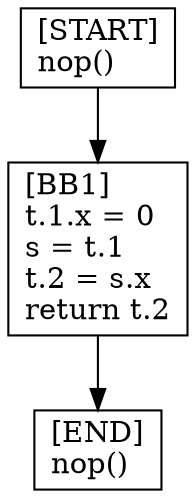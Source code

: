 digraph {
  node [shape=box]
  END [label="[END]\lnop()\l"];
  START [label="[START]\lnop()\l"];
  BB1 [label="[BB1]\lt.1.x = 0\ls = t.1\lt.2 = s.x\lreturn t.2\l"];
  BB1 -> END;
  START -> BB1;
}
